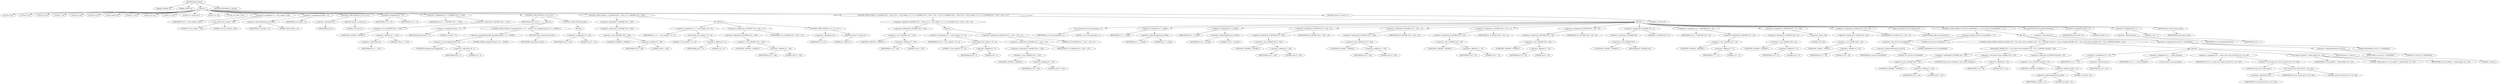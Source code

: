 digraph tftp_connect {  
"1000114" [label = "(METHOD,tftp_connect)" ]
"1000115" [label = "(PARAM,_DWORD *a1)" ]
"1000116" [label = "(PARAM,_BYTE *a2)" ]
"1000117" [label = "(BLOCK,,)" ]
"1000118" [label = "(LOCAL,v4: int)" ]
"1000119" [label = "(LOCAL,v5: int)" ]
"1000120" [label = "(LOCAL,v6: int)" ]
"1000121" [label = "(LOCAL,v7: int)" ]
"1000122" [label = "(LOCAL,v8: int)" ]
"1000123" [label = "(LOCAL,v9: int)" ]
"1000124" [label = "(LOCAL,result: int)" ]
"1000125" [label = "(LOCAL,v11: int)" ]
"1000126" [label = "(LOCAL,v12: int *)" ]
"1000127" [label = "(LOCAL,v13: int)" ]
"1000128" [label = "(LOCAL,v14: const char *)" ]
"1000129" [label = "(LOCAL,v15: int)" ]
"1000130" [label = "(LOCAL,v16: char [ 128 ])" ]
"1000131" [label = "(<operator>.assignment,v4 = Curl_ccalloc(1, 336))" ]
"1000132" [label = "(IDENTIFIER,v4,v4 = Curl_ccalloc(1, 336))" ]
"1000133" [label = "(Curl_ccalloc,Curl_ccalloc(1, 336))" ]
"1000134" [label = "(LITERAL,1,Curl_ccalloc(1, 336))" ]
"1000135" [label = "(LITERAL,336,Curl_ccalloc(1, 336))" ]
"1000136" [label = "(<operator>.assignment,a1[188] = v4)" ]
"1000137" [label = "(<operator>.indirectIndexAccess,a1[188])" ]
"1000138" [label = "(IDENTIFIER,a1,a1[188] = v4)" ]
"1000139" [label = "(LITERAL,188,a1[188] = v4)" ]
"1000140" [label = "(IDENTIFIER,v4,a1[188] = v4)" ]
"1000141" [label = "(CONTROL_STRUCTURE,if ( !v4 ),if ( !v4 ))" ]
"1000142" [label = "(<operator>.logicalNot,!v4)" ]
"1000143" [label = "(IDENTIFIER,v4,!v4)" ]
"1000144" [label = "(RETURN,return 27;,return 27;)" ]
"1000145" [label = "(LITERAL,27,return 27;)" ]
"1000146" [label = "(<operator>.assignment,v5 = v4)" ]
"1000147" [label = "(IDENTIFIER,v5,v5 = v4)" ]
"1000148" [label = "(IDENTIFIER,v4,v5 = v4)" ]
"1000149" [label = "(<operator>.assignment,v6 = *(_DWORD *)(*a1 + 1576))" ]
"1000150" [label = "(IDENTIFIER,v6,v6 = *(_DWORD *)(*a1 + 1576))" ]
"1000151" [label = "(<operator>.indirection,*(_DWORD *)(*a1 + 1576))" ]
"1000152" [label = "(<operator>.cast,(_DWORD *)(*a1 + 1576))" ]
"1000153" [label = "(UNKNOWN,_DWORD *,_DWORD *)" ]
"1000154" [label = "(<operator>.addition,*a1 + 1576)" ]
"1000155" [label = "(<operator>.indirection,*a1)" ]
"1000156" [label = "(IDENTIFIER,a1,*a1 + 1576)" ]
"1000157" [label = "(LITERAL,1576,*a1 + 1576)" ]
"1000158" [label = "(CONTROL_STRUCTURE,if ( v6 ),if ( v6 ))" ]
"1000159" [label = "(IDENTIFIER,v6,if ( v6 ))" ]
"1000160" [label = "(BLOCK,,)" ]
"1000161" [label = "(<operator>.assignment,result = 71)" ]
"1000162" [label = "(IDENTIFIER,result,result = 71)" ]
"1000163" [label = "(LITERAL,71,result = 71)" ]
"1000164" [label = "(CONTROL_STRUCTURE,if ( (unsigned int)(v6 - 8) >= 0xFFB1 ),if ( (unsigned int)(v6 - 8) >= 0xFFB1 ))" ]
"1000165" [label = "(<operator>.greaterEqualsThan,(unsigned int)(v6 - 8) >= 0xFFB1)" ]
"1000166" [label = "(<operator>.cast,(unsigned int)(v6 - 8))" ]
"1000167" [label = "(UNKNOWN,unsigned int,unsigned int)" ]
"1000168" [label = "(<operator>.subtraction,v6 - 8)" ]
"1000169" [label = "(IDENTIFIER,v6,v6 - 8)" ]
"1000170" [label = "(LITERAL,8,v6 - 8)" ]
"1000171" [label = "(LITERAL,0xFFB1,(unsigned int)(v6 - 8) >= 0xFFB1)" ]
"1000172" [label = "(RETURN,return result;,return result;)" ]
"1000173" [label = "(IDENTIFIER,result,return result;)" ]
"1000174" [label = "(CONTROL_STRUCTURE,else,else)" ]
"1000175" [label = "(BLOCK,,)" ]
"1000176" [label = "(<operator>.assignment,v6 = 512)" ]
"1000177" [label = "(IDENTIFIER,v6,v6 = 512)" ]
"1000178" [label = "(LITERAL,512,v6 = 512)" ]
"1000179" [label = "(CONTROL_STRUCTURE,if ( !*(_DWORD *)(v5 + 328) ),if ( !*(_DWORD *)(v5 + 328) ))" ]
"1000180" [label = "(<operator>.logicalNot,!*(_DWORD *)(v5 + 328))" ]
"1000181" [label = "(<operator>.indirection,*(_DWORD *)(v5 + 328))" ]
"1000182" [label = "(<operator>.cast,(_DWORD *)(v5 + 328))" ]
"1000183" [label = "(UNKNOWN,_DWORD *,_DWORD *)" ]
"1000184" [label = "(<operator>.addition,v5 + 328)" ]
"1000185" [label = "(IDENTIFIER,v5,v5 + 328)" ]
"1000186" [label = "(LITERAL,328,v5 + 328)" ]
"1000187" [label = "(BLOCK,,)" ]
"1000188" [label = "(<operator>.assignment,v11 = Curl_ccalloc(1, v6 + 4))" ]
"1000189" [label = "(IDENTIFIER,v11,v11 = Curl_ccalloc(1, v6 + 4))" ]
"1000190" [label = "(Curl_ccalloc,Curl_ccalloc(1, v6 + 4))" ]
"1000191" [label = "(LITERAL,1,Curl_ccalloc(1, v6 + 4))" ]
"1000192" [label = "(<operator>.addition,v6 + 4)" ]
"1000193" [label = "(IDENTIFIER,v6,v6 + 4)" ]
"1000194" [label = "(LITERAL,4,v6 + 4)" ]
"1000195" [label = "(<operator>.assignment,*(_DWORD *)(v5 + 328) = v11)" ]
"1000196" [label = "(<operator>.indirection,*(_DWORD *)(v5 + 328))" ]
"1000197" [label = "(<operator>.cast,(_DWORD *)(v5 + 328))" ]
"1000198" [label = "(UNKNOWN,_DWORD *,_DWORD *)" ]
"1000199" [label = "(<operator>.addition,v5 + 328)" ]
"1000200" [label = "(IDENTIFIER,v5,v5 + 328)" ]
"1000201" [label = "(LITERAL,328,v5 + 328)" ]
"1000202" [label = "(IDENTIFIER,v11,*(_DWORD *)(v5 + 328) = v11)" ]
"1000203" [label = "(CONTROL_STRUCTURE,if ( !v11 ),if ( !v11 ))" ]
"1000204" [label = "(<operator>.logicalNot,!v11)" ]
"1000205" [label = "(IDENTIFIER,v11,!v11)" ]
"1000206" [label = "(RETURN,return 27;,return 27;)" ]
"1000207" [label = "(LITERAL,27,return 27;)" ]
"1000208" [label = "(CONTROL_STRUCTURE,if ( *(_DWORD *)(v5 + 332) || (v15 = Curl_ccalloc(1, v6 + 4), (*(_DWORD *)(v5 + 332) = v15) != 0) ),if ( *(_DWORD *)(v5 + 332) || (v15 = Curl_ccalloc(1, v6 + 4), (*(_DWORD *)(v5 + 332) = v15) != 0) ))" ]
"1000209" [label = "(<operator>.logicalOr,*(_DWORD *)(v5 + 332) || (v15 = Curl_ccalloc(1, v6 + 4), (*(_DWORD *)(v5 + 332) = v15) != 0))" ]
"1000210" [label = "(<operator>.indirection,*(_DWORD *)(v5 + 332))" ]
"1000211" [label = "(<operator>.cast,(_DWORD *)(v5 + 332))" ]
"1000212" [label = "(UNKNOWN,_DWORD *,_DWORD *)" ]
"1000213" [label = "(<operator>.addition,v5 + 332)" ]
"1000214" [label = "(IDENTIFIER,v5,v5 + 332)" ]
"1000215" [label = "(LITERAL,332,v5 + 332)" ]
"1000216" [label = "(BLOCK,,)" ]
"1000217" [label = "(<operator>.assignment,v15 = Curl_ccalloc(1, v6 + 4))" ]
"1000218" [label = "(IDENTIFIER,v15,v15 = Curl_ccalloc(1, v6 + 4))" ]
"1000219" [label = "(Curl_ccalloc,Curl_ccalloc(1, v6 + 4))" ]
"1000220" [label = "(LITERAL,1,Curl_ccalloc(1, v6 + 4))" ]
"1000221" [label = "(<operator>.addition,v6 + 4)" ]
"1000222" [label = "(IDENTIFIER,v6,v6 + 4)" ]
"1000223" [label = "(LITERAL,4,v6 + 4)" ]
"1000224" [label = "(<operator>.notEquals,(*(_DWORD *)(v5 + 332) = v15) != 0)" ]
"1000225" [label = "(<operator>.assignment,*(_DWORD *)(v5 + 332) = v15)" ]
"1000226" [label = "(<operator>.indirection,*(_DWORD *)(v5 + 332))" ]
"1000227" [label = "(<operator>.cast,(_DWORD *)(v5 + 332))" ]
"1000228" [label = "(UNKNOWN,_DWORD *,_DWORD *)" ]
"1000229" [label = "(<operator>.addition,v5 + 332)" ]
"1000230" [label = "(IDENTIFIER,v5,v5 + 332)" ]
"1000231" [label = "(LITERAL,332,v5 + 332)" ]
"1000232" [label = "(IDENTIFIER,v15,*(_DWORD *)(v5 + 332) = v15)" ]
"1000233" [label = "(LITERAL,0,(*(_DWORD *)(v5 + 332) = v15) != 0)" ]
"1000234" [label = "(BLOCK,,)" ]
"1000235" [label = "(Curl_conncontrol,Curl_conncontrol(a1, 1))" ]
"1000236" [label = "(IDENTIFIER,a1,Curl_conncontrol(a1, 1))" ]
"1000237" [label = "(LITERAL,1,Curl_conncontrol(a1, 1))" ]
"1000238" [label = "(<operator>.assignment,v7 = a1[20])" ]
"1000239" [label = "(IDENTIFIER,v7,v7 = a1[20])" ]
"1000240" [label = "(<operator>.indirectIndexAccess,a1[20])" ]
"1000241" [label = "(IDENTIFIER,a1,v7 = a1[20])" ]
"1000242" [label = "(LITERAL,20,v7 = a1[20])" ]
"1000243" [label = "(<operator>.assignment,v8 = a1[105])" ]
"1000244" [label = "(IDENTIFIER,v8,v8 = a1[105])" ]
"1000245" [label = "(<operator>.indirectIndexAccess,a1[105])" ]
"1000246" [label = "(IDENTIFIER,a1,v8 = a1[105])" ]
"1000247" [label = "(LITERAL,105,v8 = a1[105])" ]
"1000248" [label = "(<operator>.assignment,*(_DWORD *)(v5 + 320) = v6)" ]
"1000249" [label = "(<operator>.indirection,*(_DWORD *)(v5 + 320))" ]
"1000250" [label = "(<operator>.cast,(_DWORD *)(v5 + 320))" ]
"1000251" [label = "(UNKNOWN,_DWORD *,_DWORD *)" ]
"1000252" [label = "(<operator>.addition,v5 + 320)" ]
"1000253" [label = "(IDENTIFIER,v5,v5 + 320)" ]
"1000254" [label = "(LITERAL,320,v5 + 320)" ]
"1000255" [label = "(IDENTIFIER,v6,*(_DWORD *)(v5 + 320) = v6)" ]
"1000256" [label = "(<operator>.assignment,*(_DWORD *)(v5 + 324) = v6)" ]
"1000257" [label = "(<operator>.indirection,*(_DWORD *)(v5 + 324))" ]
"1000258" [label = "(<operator>.cast,(_DWORD *)(v5 + 324))" ]
"1000259" [label = "(UNKNOWN,_DWORD *,_DWORD *)" ]
"1000260" [label = "(<operator>.addition,v5 + 324)" ]
"1000261" [label = "(IDENTIFIER,v5,v5 + 324)" ]
"1000262" [label = "(LITERAL,324,v5 + 324)" ]
"1000263" [label = "(IDENTIFIER,v6,*(_DWORD *)(v5 + 324) = v6)" ]
"1000264" [label = "(<operator>.assignment,*(_DWORD *)(v5 + 16) = a1)" ]
"1000265" [label = "(<operator>.indirection,*(_DWORD *)(v5 + 16))" ]
"1000266" [label = "(<operator>.cast,(_DWORD *)(v5 + 16))" ]
"1000267" [label = "(UNKNOWN,_DWORD *,_DWORD *)" ]
"1000268" [label = "(<operator>.addition,v5 + 16)" ]
"1000269" [label = "(IDENTIFIER,v5,v5 + 16)" ]
"1000270" [label = "(LITERAL,16,v5 + 16)" ]
"1000271" [label = "(IDENTIFIER,a1,*(_DWORD *)(v5 + 16) = a1)" ]
"1000272" [label = "(<operator>.assignment,*(_DWORD *)(v5 + 20) = v8)" ]
"1000273" [label = "(<operator>.indirection,*(_DWORD *)(v5 + 20))" ]
"1000274" [label = "(<operator>.cast,(_DWORD *)(v5 + 20))" ]
"1000275" [label = "(UNKNOWN,_DWORD *,_DWORD *)" ]
"1000276" [label = "(<operator>.addition,v5 + 20)" ]
"1000277" [label = "(IDENTIFIER,v5,v5 + 20)" ]
"1000278" [label = "(LITERAL,20,v5 + 20)" ]
"1000279" [label = "(IDENTIFIER,v8,*(_DWORD *)(v5 + 20) = v8)" ]
"1000280" [label = "(<operator>.assignment,*(_DWORD *)v5 = 0)" ]
"1000281" [label = "(<operator>.indirection,*(_DWORD *)v5)" ]
"1000282" [label = "(<operator>.cast,(_DWORD *)v5)" ]
"1000283" [label = "(UNKNOWN,_DWORD *,_DWORD *)" ]
"1000284" [label = "(IDENTIFIER,v5,(_DWORD *)v5)" ]
"1000285" [label = "(LITERAL,0,*(_DWORD *)v5 = 0)" ]
"1000286" [label = "(<operator>.assignment,v9 = *(_DWORD *)(v7 + 4))" ]
"1000287" [label = "(IDENTIFIER,v9,v9 = *(_DWORD *)(v7 + 4))" ]
"1000288" [label = "(<operator>.indirection,*(_DWORD *)(v7 + 4))" ]
"1000289" [label = "(<operator>.cast,(_DWORD *)(v7 + 4))" ]
"1000290" [label = "(UNKNOWN,_DWORD *,_DWORD *)" ]
"1000291" [label = "(<operator>.addition,v7 + 4)" ]
"1000292" [label = "(IDENTIFIER,v7,v7 + 4)" ]
"1000293" [label = "(LITERAL,4,v7 + 4)" ]
"1000294" [label = "(<operator>.assignment,*(_DWORD *)(v5 + 8) = -100)" ]
"1000295" [label = "(<operator>.indirection,*(_DWORD *)(v5 + 8))" ]
"1000296" [label = "(<operator>.cast,(_DWORD *)(v5 + 8))" ]
"1000297" [label = "(UNKNOWN,_DWORD *,_DWORD *)" ]
"1000298" [label = "(<operator>.addition,v5 + 8)" ]
"1000299" [label = "(IDENTIFIER,v5,v5 + 8)" ]
"1000300" [label = "(LITERAL,8,v5 + 8)" ]
"1000301" [label = "(<operator>.minus,-100)" ]
"1000302" [label = "(LITERAL,100,-100)" ]
"1000303" [label = "(<operator>.assignment,*(_WORD *)(v5 + 52) = v9)" ]
"1000304" [label = "(<operator>.indirection,*(_WORD *)(v5 + 52))" ]
"1000305" [label = "(<operator>.cast,(_WORD *)(v5 + 52))" ]
"1000306" [label = "(UNKNOWN,_WORD *,_WORD *)" ]
"1000307" [label = "(<operator>.addition,v5 + 52)" ]
"1000308" [label = "(IDENTIFIER,v5,v5 + 52)" ]
"1000309" [label = "(LITERAL,52,v5 + 52)" ]
"1000310" [label = "(IDENTIFIER,v9,*(_WORD *)(v5 + 52) = v9)" ]
"1000311" [label = "(tftp_set_timeouts,tftp_set_timeouts(v5))" ]
"1000312" [label = "(IDENTIFIER,v5,tftp_set_timeouts(v5))" ]
"1000313" [label = "(CONTROL_STRUCTURE,if ( (a1[147] & 0x2000000) == 0 ),if ( (a1[147] & 0x2000000) == 0 ))" ]
"1000314" [label = "(<operator>.equals,(a1[147] & 0x2000000) == 0)" ]
"1000315" [label = "(<operator>.and,a1[147] & 0x2000000)" ]
"1000316" [label = "(<operator>.indirectIndexAccess,a1[147])" ]
"1000317" [label = "(IDENTIFIER,a1,a1[147] & 0x2000000)" ]
"1000318" [label = "(LITERAL,147,a1[147] & 0x2000000)" ]
"1000319" [label = "(LITERAL,0x2000000,a1[147] & 0x2000000)" ]
"1000320" [label = "(LITERAL,0,(a1[147] & 0x2000000) == 0)" ]
"1000321" [label = "(BLOCK,,)" ]
"1000322" [label = "(CONTROL_STRUCTURE,if ( bind(*(_DWORD *)(v5 + 20), (const struct sockaddr *)(v5 + 52), *(_DWORD *)(a1[20] + 16)) ),if ( bind(*(_DWORD *)(v5 + 20), (const struct sockaddr *)(v5 + 52), *(_DWORD *)(a1[20] + 16)) ))" ]
"1000323" [label = "(bind,bind(*(_DWORD *)(v5 + 20), (const struct sockaddr *)(v5 + 52), *(_DWORD *)(a1[20] + 16)))" ]
"1000324" [label = "(<operator>.indirection,*(_DWORD *)(v5 + 20))" ]
"1000325" [label = "(<operator>.cast,(_DWORD *)(v5 + 20))" ]
"1000326" [label = "(UNKNOWN,_DWORD *,_DWORD *)" ]
"1000327" [label = "(<operator>.addition,v5 + 20)" ]
"1000328" [label = "(IDENTIFIER,v5,v5 + 20)" ]
"1000329" [label = "(LITERAL,20,v5 + 20)" ]
"1000330" [label = "(<operator>.cast,(const struct sockaddr *)(v5 + 52))" ]
"1000331" [label = "(UNKNOWN,const struct sockaddr *,const struct sockaddr *)" ]
"1000332" [label = "(<operator>.addition,v5 + 52)" ]
"1000333" [label = "(IDENTIFIER,v5,v5 + 52)" ]
"1000334" [label = "(LITERAL,52,v5 + 52)" ]
"1000335" [label = "(<operator>.indirection,*(_DWORD *)(a1[20] + 16))" ]
"1000336" [label = "(<operator>.cast,(_DWORD *)(a1[20] + 16))" ]
"1000337" [label = "(UNKNOWN,_DWORD *,_DWORD *)" ]
"1000338" [label = "(<operator>.addition,a1[20] + 16)" ]
"1000339" [label = "(<operator>.indirectIndexAccess,a1[20])" ]
"1000340" [label = "(IDENTIFIER,a1,a1[20] + 16)" ]
"1000341" [label = "(LITERAL,20,a1[20] + 16)" ]
"1000342" [label = "(LITERAL,16,a1[20] + 16)" ]
"1000343" [label = "(BLOCK,,)" ]
"1000344" [label = "(<operator>.assignment,v13 = *a1)" ]
"1000345" [label = "(IDENTIFIER,v13,v13 = *a1)" ]
"1000346" [label = "(<operator>.indirection,*a1)" ]
"1000347" [label = "(IDENTIFIER,a1,v13 = *a1)" ]
"1000348" [label = "(<operator>.assignment,v12 = _errno_location())" ]
"1000349" [label = "(IDENTIFIER,v12,v12 = _errno_location())" ]
"1000350" [label = "(_errno_location,_errno_location())" ]
"1000351" [label = "(<operator>.assignment,v14 = (const char *)Curl_strerror(*v12, v16, 128))" ]
"1000352" [label = "(IDENTIFIER,v14,v14 = (const char *)Curl_strerror(*v12, v16, 128))" ]
"1000353" [label = "(<operator>.cast,(const char *)Curl_strerror(*v12, v16, 128))" ]
"1000354" [label = "(UNKNOWN,const char *,const char *)" ]
"1000355" [label = "(Curl_strerror,Curl_strerror(*v12, v16, 128))" ]
"1000356" [label = "(<operator>.indirection,*v12)" ]
"1000357" [label = "(IDENTIFIER,v12,Curl_strerror(*v12, v16, 128))" ]
"1000358" [label = "(IDENTIFIER,v16,Curl_strerror(*v12, v16, 128))" ]
"1000359" [label = "(LITERAL,128,Curl_strerror(*v12, v16, 128))" ]
"1000360" [label = "(Curl_failf,Curl_failf(v13, \"bind() failed; %s\", v14))" ]
"1000361" [label = "(IDENTIFIER,v13,Curl_failf(v13, \"bind() failed; %s\", v14))" ]
"1000362" [label = "(LITERAL,\"bind() failed; %s\",Curl_failf(v13, \"bind() failed; %s\", v14))" ]
"1000363" [label = "(IDENTIFIER,v14,Curl_failf(v13, \"bind() failed; %s\", v14))" ]
"1000364" [label = "(RETURN,return 7;,return 7;)" ]
"1000365" [label = "(LITERAL,7,return 7;)" ]
"1000366" [label = "(<operators>.assignmentOr,a1[147] |= 0x2000000u)" ]
"1000367" [label = "(<operator>.indirectIndexAccess,a1[147])" ]
"1000368" [label = "(IDENTIFIER,a1,a1[147] |= 0x2000000u)" ]
"1000369" [label = "(LITERAL,147,a1[147] |= 0x2000000u)" ]
"1000370" [label = "(LITERAL,0x2000000u,a1[147] |= 0x2000000u)" ]
"1000371" [label = "(Curl_pgrsStartNow,Curl_pgrsStartNow(*a1))" ]
"1000372" [label = "(<operator>.indirection,*a1)" ]
"1000373" [label = "(IDENTIFIER,a1,Curl_pgrsStartNow(*a1))" ]
"1000374" [label = "(<operator>.assignment,result = 0)" ]
"1000375" [label = "(IDENTIFIER,result,result = 0)" ]
"1000376" [label = "(LITERAL,0,result = 0)" ]
"1000377" [label = "(<operator>.assignment,*a2 = 1)" ]
"1000378" [label = "(<operator>.indirection,*a2)" ]
"1000379" [label = "(IDENTIFIER,a2,*a2 = 1)" ]
"1000380" [label = "(LITERAL,1,*a2 = 1)" ]
"1000381" [label = "(RETURN,return result;,return result;)" ]
"1000382" [label = "(IDENTIFIER,result,return result;)" ]
"1000383" [label = "(RETURN,return 27;,return 27;)" ]
"1000384" [label = "(LITERAL,27,return 27;)" ]
"1000385" [label = "(METHOD_RETURN,int __fastcall)" ]
  "1000114" -> "1000115" 
  "1000114" -> "1000116" 
  "1000114" -> "1000117" 
  "1000114" -> "1000385" 
  "1000117" -> "1000118" 
  "1000117" -> "1000119" 
  "1000117" -> "1000120" 
  "1000117" -> "1000121" 
  "1000117" -> "1000122" 
  "1000117" -> "1000123" 
  "1000117" -> "1000124" 
  "1000117" -> "1000125" 
  "1000117" -> "1000126" 
  "1000117" -> "1000127" 
  "1000117" -> "1000128" 
  "1000117" -> "1000129" 
  "1000117" -> "1000130" 
  "1000117" -> "1000131" 
  "1000117" -> "1000136" 
  "1000117" -> "1000141" 
  "1000117" -> "1000146" 
  "1000117" -> "1000149" 
  "1000117" -> "1000158" 
  "1000117" -> "1000179" 
  "1000117" -> "1000208" 
  "1000117" -> "1000383" 
  "1000131" -> "1000132" 
  "1000131" -> "1000133" 
  "1000133" -> "1000134" 
  "1000133" -> "1000135" 
  "1000136" -> "1000137" 
  "1000136" -> "1000140" 
  "1000137" -> "1000138" 
  "1000137" -> "1000139" 
  "1000141" -> "1000142" 
  "1000141" -> "1000144" 
  "1000142" -> "1000143" 
  "1000144" -> "1000145" 
  "1000146" -> "1000147" 
  "1000146" -> "1000148" 
  "1000149" -> "1000150" 
  "1000149" -> "1000151" 
  "1000151" -> "1000152" 
  "1000152" -> "1000153" 
  "1000152" -> "1000154" 
  "1000154" -> "1000155" 
  "1000154" -> "1000157" 
  "1000155" -> "1000156" 
  "1000158" -> "1000159" 
  "1000158" -> "1000160" 
  "1000158" -> "1000174" 
  "1000160" -> "1000161" 
  "1000160" -> "1000164" 
  "1000161" -> "1000162" 
  "1000161" -> "1000163" 
  "1000164" -> "1000165" 
  "1000164" -> "1000172" 
  "1000165" -> "1000166" 
  "1000165" -> "1000171" 
  "1000166" -> "1000167" 
  "1000166" -> "1000168" 
  "1000168" -> "1000169" 
  "1000168" -> "1000170" 
  "1000172" -> "1000173" 
  "1000174" -> "1000175" 
  "1000175" -> "1000176" 
  "1000176" -> "1000177" 
  "1000176" -> "1000178" 
  "1000179" -> "1000180" 
  "1000179" -> "1000187" 
  "1000180" -> "1000181" 
  "1000181" -> "1000182" 
  "1000182" -> "1000183" 
  "1000182" -> "1000184" 
  "1000184" -> "1000185" 
  "1000184" -> "1000186" 
  "1000187" -> "1000188" 
  "1000187" -> "1000195" 
  "1000187" -> "1000203" 
  "1000188" -> "1000189" 
  "1000188" -> "1000190" 
  "1000190" -> "1000191" 
  "1000190" -> "1000192" 
  "1000192" -> "1000193" 
  "1000192" -> "1000194" 
  "1000195" -> "1000196" 
  "1000195" -> "1000202" 
  "1000196" -> "1000197" 
  "1000197" -> "1000198" 
  "1000197" -> "1000199" 
  "1000199" -> "1000200" 
  "1000199" -> "1000201" 
  "1000203" -> "1000204" 
  "1000203" -> "1000206" 
  "1000204" -> "1000205" 
  "1000206" -> "1000207" 
  "1000208" -> "1000209" 
  "1000208" -> "1000234" 
  "1000209" -> "1000210" 
  "1000209" -> "1000216" 
  "1000210" -> "1000211" 
  "1000211" -> "1000212" 
  "1000211" -> "1000213" 
  "1000213" -> "1000214" 
  "1000213" -> "1000215" 
  "1000216" -> "1000217" 
  "1000216" -> "1000224" 
  "1000217" -> "1000218" 
  "1000217" -> "1000219" 
  "1000219" -> "1000220" 
  "1000219" -> "1000221" 
  "1000221" -> "1000222" 
  "1000221" -> "1000223" 
  "1000224" -> "1000225" 
  "1000224" -> "1000233" 
  "1000225" -> "1000226" 
  "1000225" -> "1000232" 
  "1000226" -> "1000227" 
  "1000227" -> "1000228" 
  "1000227" -> "1000229" 
  "1000229" -> "1000230" 
  "1000229" -> "1000231" 
  "1000234" -> "1000235" 
  "1000234" -> "1000238" 
  "1000234" -> "1000243" 
  "1000234" -> "1000248" 
  "1000234" -> "1000256" 
  "1000234" -> "1000264" 
  "1000234" -> "1000272" 
  "1000234" -> "1000280" 
  "1000234" -> "1000286" 
  "1000234" -> "1000294" 
  "1000234" -> "1000303" 
  "1000234" -> "1000311" 
  "1000234" -> "1000313" 
  "1000234" -> "1000371" 
  "1000234" -> "1000374" 
  "1000234" -> "1000377" 
  "1000234" -> "1000381" 
  "1000235" -> "1000236" 
  "1000235" -> "1000237" 
  "1000238" -> "1000239" 
  "1000238" -> "1000240" 
  "1000240" -> "1000241" 
  "1000240" -> "1000242" 
  "1000243" -> "1000244" 
  "1000243" -> "1000245" 
  "1000245" -> "1000246" 
  "1000245" -> "1000247" 
  "1000248" -> "1000249" 
  "1000248" -> "1000255" 
  "1000249" -> "1000250" 
  "1000250" -> "1000251" 
  "1000250" -> "1000252" 
  "1000252" -> "1000253" 
  "1000252" -> "1000254" 
  "1000256" -> "1000257" 
  "1000256" -> "1000263" 
  "1000257" -> "1000258" 
  "1000258" -> "1000259" 
  "1000258" -> "1000260" 
  "1000260" -> "1000261" 
  "1000260" -> "1000262" 
  "1000264" -> "1000265" 
  "1000264" -> "1000271" 
  "1000265" -> "1000266" 
  "1000266" -> "1000267" 
  "1000266" -> "1000268" 
  "1000268" -> "1000269" 
  "1000268" -> "1000270" 
  "1000272" -> "1000273" 
  "1000272" -> "1000279" 
  "1000273" -> "1000274" 
  "1000274" -> "1000275" 
  "1000274" -> "1000276" 
  "1000276" -> "1000277" 
  "1000276" -> "1000278" 
  "1000280" -> "1000281" 
  "1000280" -> "1000285" 
  "1000281" -> "1000282" 
  "1000282" -> "1000283" 
  "1000282" -> "1000284" 
  "1000286" -> "1000287" 
  "1000286" -> "1000288" 
  "1000288" -> "1000289" 
  "1000289" -> "1000290" 
  "1000289" -> "1000291" 
  "1000291" -> "1000292" 
  "1000291" -> "1000293" 
  "1000294" -> "1000295" 
  "1000294" -> "1000301" 
  "1000295" -> "1000296" 
  "1000296" -> "1000297" 
  "1000296" -> "1000298" 
  "1000298" -> "1000299" 
  "1000298" -> "1000300" 
  "1000301" -> "1000302" 
  "1000303" -> "1000304" 
  "1000303" -> "1000310" 
  "1000304" -> "1000305" 
  "1000305" -> "1000306" 
  "1000305" -> "1000307" 
  "1000307" -> "1000308" 
  "1000307" -> "1000309" 
  "1000311" -> "1000312" 
  "1000313" -> "1000314" 
  "1000313" -> "1000321" 
  "1000314" -> "1000315" 
  "1000314" -> "1000320" 
  "1000315" -> "1000316" 
  "1000315" -> "1000319" 
  "1000316" -> "1000317" 
  "1000316" -> "1000318" 
  "1000321" -> "1000322" 
  "1000321" -> "1000366" 
  "1000322" -> "1000323" 
  "1000322" -> "1000343" 
  "1000323" -> "1000324" 
  "1000323" -> "1000330" 
  "1000323" -> "1000335" 
  "1000324" -> "1000325" 
  "1000325" -> "1000326" 
  "1000325" -> "1000327" 
  "1000327" -> "1000328" 
  "1000327" -> "1000329" 
  "1000330" -> "1000331" 
  "1000330" -> "1000332" 
  "1000332" -> "1000333" 
  "1000332" -> "1000334" 
  "1000335" -> "1000336" 
  "1000336" -> "1000337" 
  "1000336" -> "1000338" 
  "1000338" -> "1000339" 
  "1000338" -> "1000342" 
  "1000339" -> "1000340" 
  "1000339" -> "1000341" 
  "1000343" -> "1000344" 
  "1000343" -> "1000348" 
  "1000343" -> "1000351" 
  "1000343" -> "1000360" 
  "1000343" -> "1000364" 
  "1000344" -> "1000345" 
  "1000344" -> "1000346" 
  "1000346" -> "1000347" 
  "1000348" -> "1000349" 
  "1000348" -> "1000350" 
  "1000351" -> "1000352" 
  "1000351" -> "1000353" 
  "1000353" -> "1000354" 
  "1000353" -> "1000355" 
  "1000355" -> "1000356" 
  "1000355" -> "1000358" 
  "1000355" -> "1000359" 
  "1000356" -> "1000357" 
  "1000360" -> "1000361" 
  "1000360" -> "1000362" 
  "1000360" -> "1000363" 
  "1000364" -> "1000365" 
  "1000366" -> "1000367" 
  "1000366" -> "1000370" 
  "1000367" -> "1000368" 
  "1000367" -> "1000369" 
  "1000371" -> "1000372" 
  "1000372" -> "1000373" 
  "1000374" -> "1000375" 
  "1000374" -> "1000376" 
  "1000377" -> "1000378" 
  "1000377" -> "1000380" 
  "1000378" -> "1000379" 
  "1000381" -> "1000382" 
  "1000383" -> "1000384" 
}
